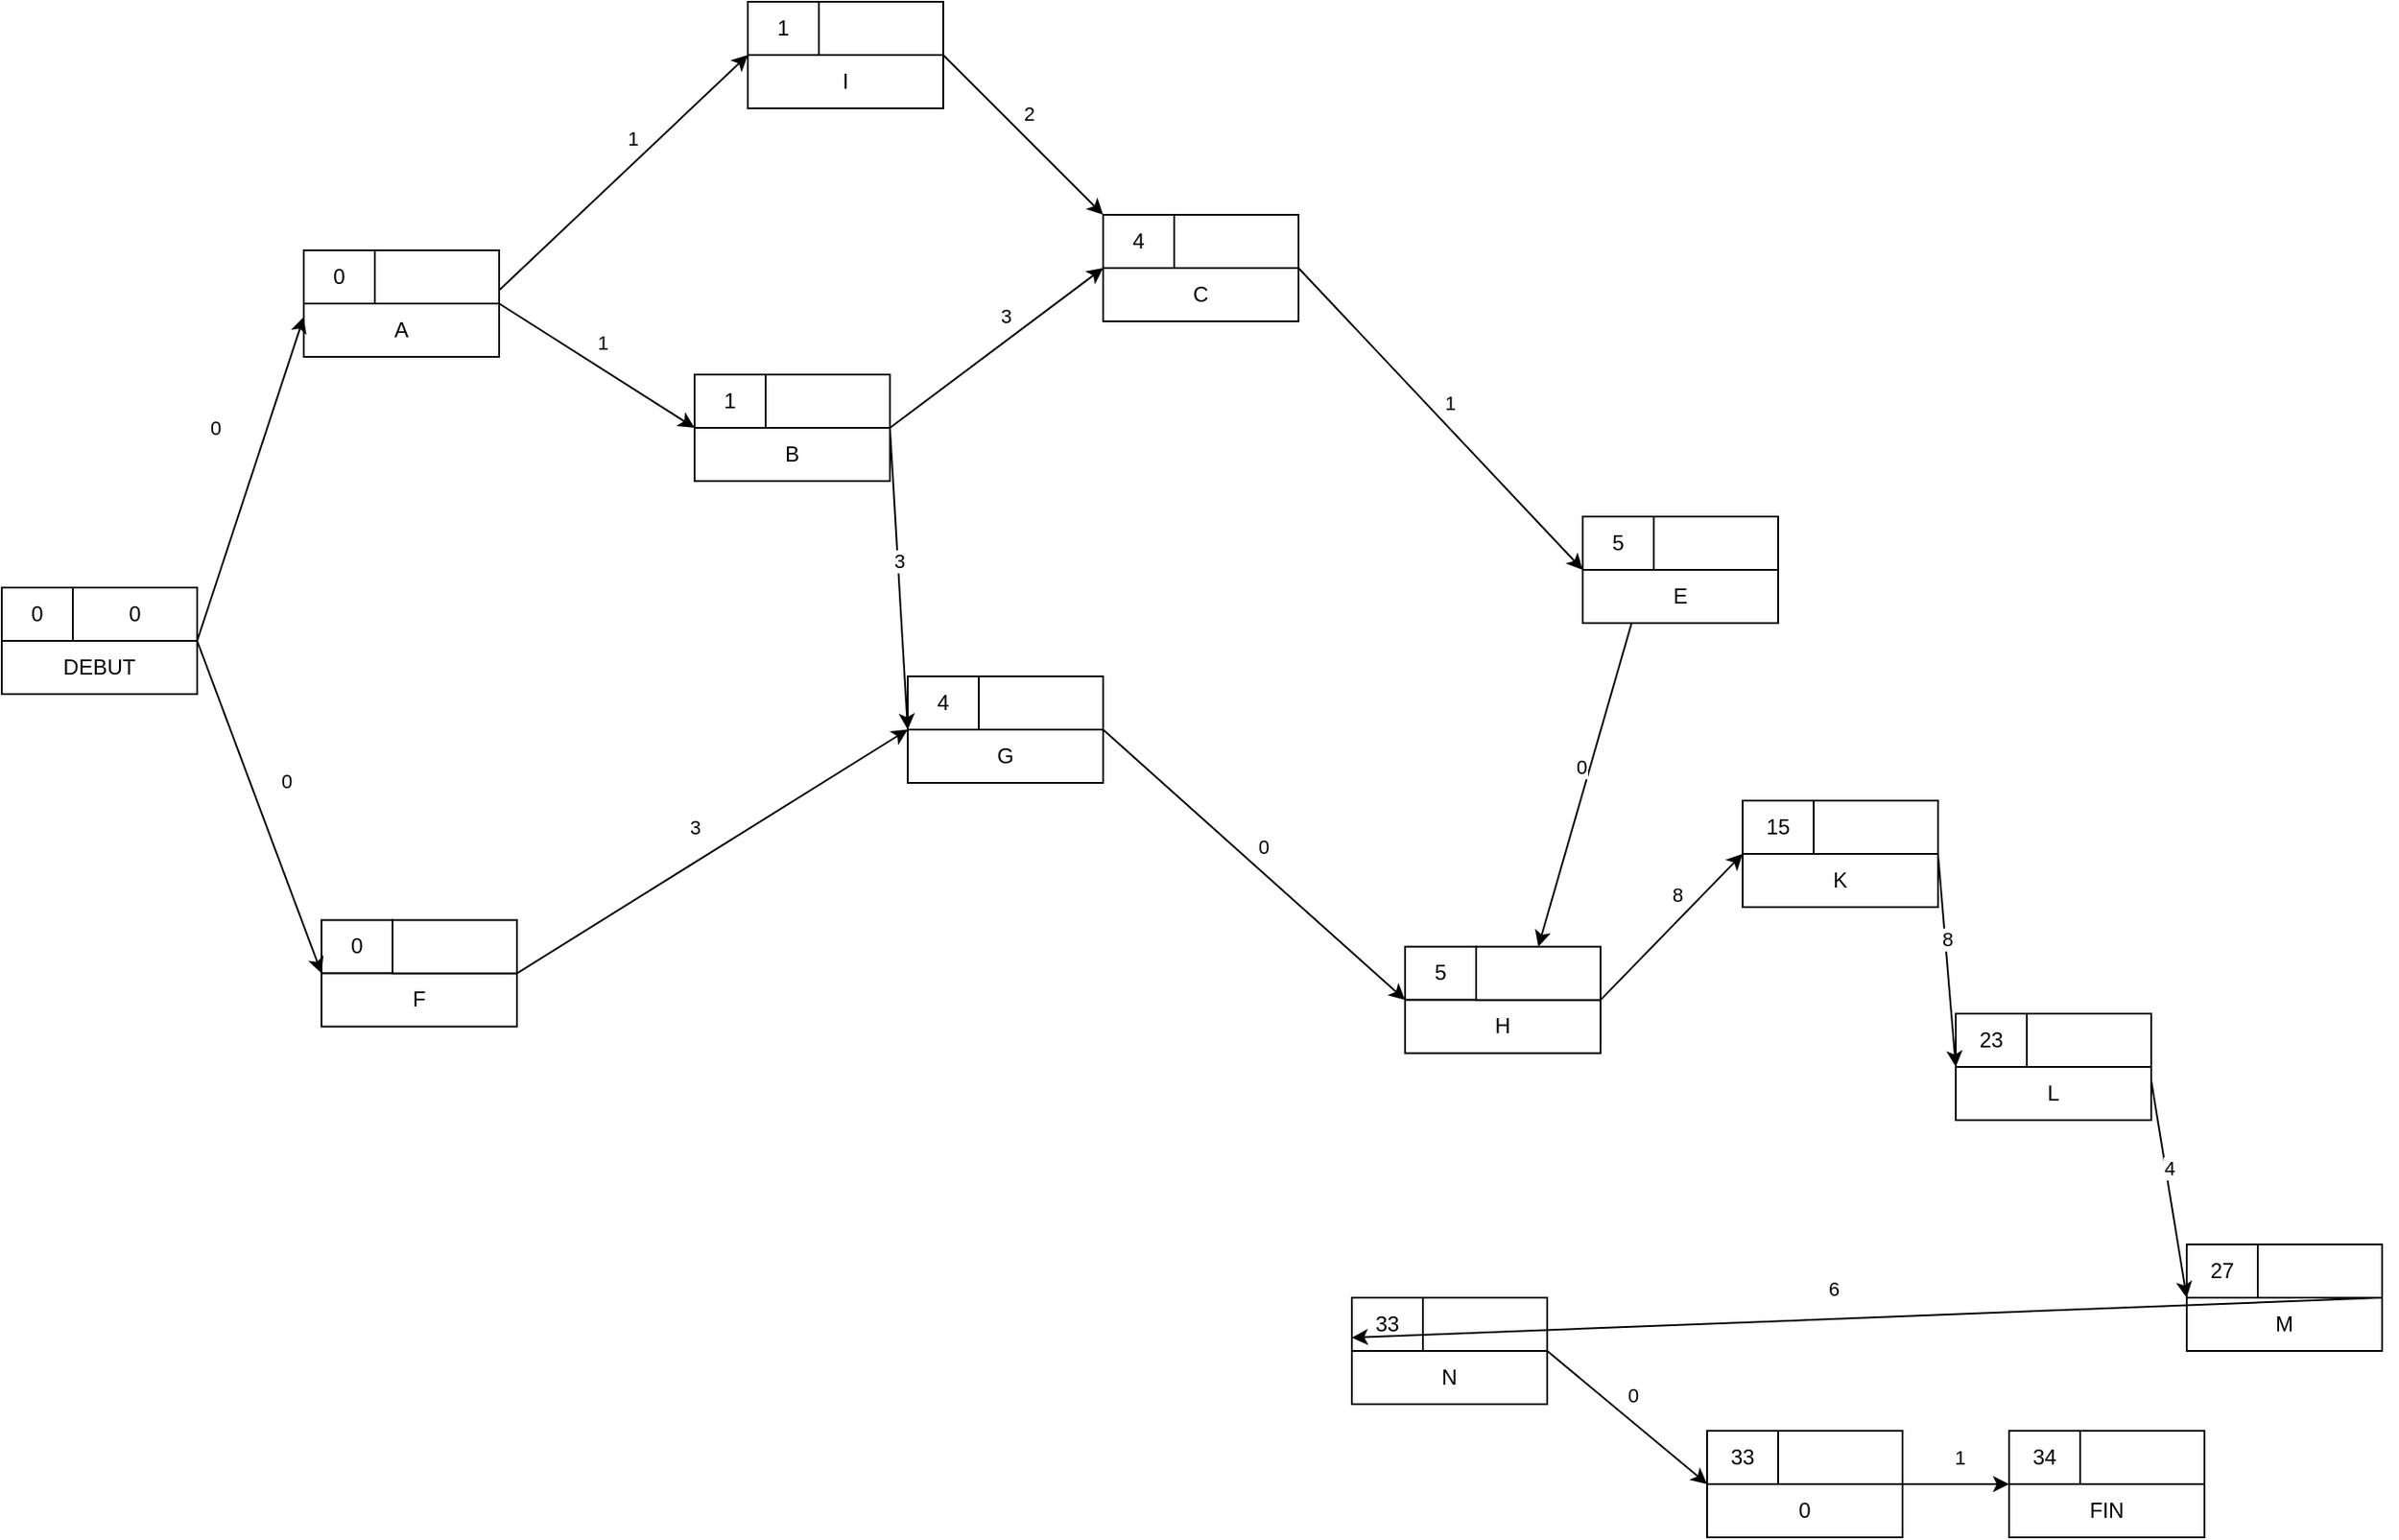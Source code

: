 <mxfile version="24.4.9" type="github">
  <diagram name="Page-1" id="2H29EWDQLwBMjzJSIUJ8">
    <mxGraphModel dx="653" dy="1885" grid="1" gridSize="10" guides="1" tooltips="1" connect="1" arrows="1" fold="1" page="1" pageScale="1" pageWidth="827" pageHeight="1169" math="0" shadow="0">
      <root>
        <mxCell id="0" />
        <mxCell id="1" parent="0" />
        <mxCell id="uI2IkdQqm4IqA6u9Eot--28" value="0" style="rounded=0;whiteSpace=wrap;html=1;" vertex="1" parent="1">
          <mxGeometry x="80" y="110" width="40" height="30" as="geometry" />
        </mxCell>
        <mxCell id="uI2IkdQqm4IqA6u9Eot--29" value="DEBUT" style="rounded=0;whiteSpace=wrap;html=1;" vertex="1" parent="1">
          <mxGeometry x="80" y="140" width="110" height="30" as="geometry" />
        </mxCell>
        <mxCell id="uI2IkdQqm4IqA6u9Eot--30" value="0" style="rounded=0;whiteSpace=wrap;html=1;" vertex="1" parent="1">
          <mxGeometry x="120" y="110" width="70" height="30" as="geometry" />
        </mxCell>
        <mxCell id="uI2IkdQqm4IqA6u9Eot--61" value="0" style="rounded=0;whiteSpace=wrap;html=1;" vertex="1" parent="1">
          <mxGeometry x="250" y="-80" width="40" height="30" as="geometry" />
        </mxCell>
        <mxCell id="uI2IkdQqm4IqA6u9Eot--62" value="A" style="rounded=0;whiteSpace=wrap;html=1;" vertex="1" parent="1">
          <mxGeometry x="250" y="-50" width="110" height="30" as="geometry" />
        </mxCell>
        <mxCell id="uI2IkdQqm4IqA6u9Eot--63" value="" style="rounded=0;whiteSpace=wrap;html=1;" vertex="1" parent="1">
          <mxGeometry x="290" y="-80" width="70" height="30" as="geometry" />
        </mxCell>
        <mxCell id="uI2IkdQqm4IqA6u9Eot--64" value="0" style="rounded=0;whiteSpace=wrap;html=1;" vertex="1" parent="1">
          <mxGeometry x="260" y="297.29" width="40" height="30" as="geometry" />
        </mxCell>
        <mxCell id="uI2IkdQqm4IqA6u9Eot--65" value="F" style="rounded=0;whiteSpace=wrap;html=1;" vertex="1" parent="1">
          <mxGeometry x="260" y="327.29" width="110" height="30" as="geometry" />
        </mxCell>
        <mxCell id="uI2IkdQqm4IqA6u9Eot--66" value="" style="rounded=0;whiteSpace=wrap;html=1;" vertex="1" parent="1">
          <mxGeometry x="300" y="297.29" width="70" height="30" as="geometry" />
        </mxCell>
        <mxCell id="uI2IkdQqm4IqA6u9Eot--67" value="1" style="rounded=0;whiteSpace=wrap;html=1;" vertex="1" parent="1">
          <mxGeometry x="470" y="-10" width="40" height="30" as="geometry" />
        </mxCell>
        <mxCell id="uI2IkdQqm4IqA6u9Eot--68" value="B" style="rounded=0;whiteSpace=wrap;html=1;" vertex="1" parent="1">
          <mxGeometry x="470" y="20" width="110" height="30" as="geometry" />
        </mxCell>
        <mxCell id="uI2IkdQqm4IqA6u9Eot--69" value="" style="rounded=0;whiteSpace=wrap;html=1;" vertex="1" parent="1">
          <mxGeometry x="510" y="-10" width="70" height="30" as="geometry" />
        </mxCell>
        <mxCell id="uI2IkdQqm4IqA6u9Eot--70" value="4" style="rounded=0;whiteSpace=wrap;html=1;" vertex="1" parent="1">
          <mxGeometry x="590" y="160" width="40" height="30" as="geometry" />
        </mxCell>
        <mxCell id="uI2IkdQqm4IqA6u9Eot--71" value="G" style="rounded=0;whiteSpace=wrap;html=1;" vertex="1" parent="1">
          <mxGeometry x="590" y="190" width="110" height="30" as="geometry" />
        </mxCell>
        <mxCell id="uI2IkdQqm4IqA6u9Eot--72" value="" style="rounded=0;whiteSpace=wrap;html=1;" vertex="1" parent="1">
          <mxGeometry x="630" y="160" width="70" height="30" as="geometry" />
        </mxCell>
        <mxCell id="uI2IkdQqm4IqA6u9Eot--73" value="4" style="rounded=0;whiteSpace=wrap;html=1;" vertex="1" parent="1">
          <mxGeometry x="700" y="-100" width="40" height="30" as="geometry" />
        </mxCell>
        <mxCell id="uI2IkdQqm4IqA6u9Eot--74" value="C" style="rounded=0;whiteSpace=wrap;html=1;" vertex="1" parent="1">
          <mxGeometry x="700" y="-70" width="110" height="30" as="geometry" />
        </mxCell>
        <mxCell id="uI2IkdQqm4IqA6u9Eot--75" value="" style="rounded=0;whiteSpace=wrap;html=1;" vertex="1" parent="1">
          <mxGeometry x="740" y="-100" width="70" height="30" as="geometry" />
        </mxCell>
        <mxCell id="uI2IkdQqm4IqA6u9Eot--79" value="" style="endArrow=classic;html=1;rounded=0;exitX=1;exitY=0;exitDx=0;exitDy=0;entryX=0;entryY=1;entryDx=0;entryDy=0;" edge="1" parent="1" source="uI2IkdQqm4IqA6u9Eot--62" target="uI2IkdQqm4IqA6u9Eot--67">
          <mxGeometry width="50" height="50" relative="1" as="geometry">
            <mxPoint x="430" y="100" as="sourcePoint" />
            <mxPoint x="480" y="50" as="targetPoint" />
          </mxGeometry>
        </mxCell>
        <mxCell id="uI2IkdQqm4IqA6u9Eot--80" value="1" style="edgeLabel;html=1;align=center;verticalAlign=middle;resizable=0;points=[];" vertex="1" connectable="0" parent="uI2IkdQqm4IqA6u9Eot--79">
          <mxGeometry x="0.066" y="-1" relative="1" as="geometry">
            <mxPoint y="-16" as="offset" />
          </mxGeometry>
        </mxCell>
        <mxCell id="uI2IkdQqm4IqA6u9Eot--81" value="" style="endArrow=classic;html=1;rounded=0;exitX=1;exitY=1;exitDx=0;exitDy=0;entryX=0;entryY=0;entryDx=0;entryDy=0;" edge="1" parent="1" source="uI2IkdQqm4IqA6u9Eot--66" target="uI2IkdQqm4IqA6u9Eot--71">
          <mxGeometry width="50" height="50" relative="1" as="geometry">
            <mxPoint x="380" y="180" as="sourcePoint" />
            <mxPoint x="490" y="180" as="targetPoint" />
          </mxGeometry>
        </mxCell>
        <mxCell id="uI2IkdQqm4IqA6u9Eot--145" value="3" style="edgeLabel;html=1;align=center;verticalAlign=middle;resizable=0;points=[];" vertex="1" connectable="0" parent="uI2IkdQqm4IqA6u9Eot--81">
          <mxGeometry x="0.041" relative="1" as="geometry">
            <mxPoint x="-15" y="-11" as="offset" />
          </mxGeometry>
        </mxCell>
        <mxCell id="uI2IkdQqm4IqA6u9Eot--83" value="23" style="rounded=0;whiteSpace=wrap;html=1;" vertex="1" parent="1">
          <mxGeometry x="1180" y="350" width="40" height="30" as="geometry" />
        </mxCell>
        <mxCell id="uI2IkdQqm4IqA6u9Eot--84" value="L" style="rounded=0;whiteSpace=wrap;html=1;" vertex="1" parent="1">
          <mxGeometry x="1180" y="380" width="110" height="30" as="geometry" />
        </mxCell>
        <mxCell id="uI2IkdQqm4IqA6u9Eot--85" value="" style="rounded=0;whiteSpace=wrap;html=1;" vertex="1" parent="1">
          <mxGeometry x="1220" y="350" width="70" height="30" as="geometry" />
        </mxCell>
        <mxCell id="uI2IkdQqm4IqA6u9Eot--86" value="27" style="rounded=0;whiteSpace=wrap;html=1;" vertex="1" parent="1">
          <mxGeometry x="1310" y="480" width="40" height="30" as="geometry" />
        </mxCell>
        <mxCell id="uI2IkdQqm4IqA6u9Eot--87" value="M" style="rounded=0;whiteSpace=wrap;html=1;" vertex="1" parent="1">
          <mxGeometry x="1310" y="510" width="110" height="30" as="geometry" />
        </mxCell>
        <mxCell id="uI2IkdQqm4IqA6u9Eot--88" value="" style="rounded=0;whiteSpace=wrap;html=1;" vertex="1" parent="1">
          <mxGeometry x="1350" y="480" width="70" height="30" as="geometry" />
        </mxCell>
        <mxCell id="uI2IkdQqm4IqA6u9Eot--89" value="" style="endArrow=classic;html=1;rounded=0;exitX=1;exitY=1;exitDx=0;exitDy=0;entryX=0;entryY=0;entryDx=0;entryDy=0;" edge="1" parent="1" source="uI2IkdQqm4IqA6u9Eot--69" target="uI2IkdQqm4IqA6u9Eot--71">
          <mxGeometry width="50" height="50" relative="1" as="geometry">
            <mxPoint x="390" y="200" as="sourcePoint" />
            <mxPoint x="705" y="170" as="targetPoint" />
          </mxGeometry>
        </mxCell>
        <mxCell id="uI2IkdQqm4IqA6u9Eot--90" value="3" style="edgeLabel;html=1;align=center;verticalAlign=middle;resizable=0;points=[];" vertex="1" connectable="0" parent="uI2IkdQqm4IqA6u9Eot--89">
          <mxGeometry x="0.066" y="-1" relative="1" as="geometry">
            <mxPoint y="-16" as="offset" />
          </mxGeometry>
        </mxCell>
        <mxCell id="uI2IkdQqm4IqA6u9Eot--91" value="" style="endArrow=classic;html=1;rounded=0;exitX=1;exitY=1;exitDx=0;exitDy=0;entryX=0;entryY=0;entryDx=0;entryDy=0;" edge="1" parent="1" source="uI2IkdQqm4IqA6u9Eot--69" target="uI2IkdQqm4IqA6u9Eot--74">
          <mxGeometry width="50" height="50" relative="1" as="geometry">
            <mxPoint x="610" y="110" as="sourcePoint" />
            <mxPoint x="705" y="170" as="targetPoint" />
          </mxGeometry>
        </mxCell>
        <mxCell id="uI2IkdQqm4IqA6u9Eot--92" value="3" style="edgeLabel;html=1;align=center;verticalAlign=middle;resizable=0;points=[];" vertex="1" connectable="0" parent="uI2IkdQqm4IqA6u9Eot--91">
          <mxGeometry x="0.066" y="-1" relative="1" as="geometry">
            <mxPoint y="-16" as="offset" />
          </mxGeometry>
        </mxCell>
        <mxCell id="uI2IkdQqm4IqA6u9Eot--93" value="5" style="rounded=0;whiteSpace=wrap;html=1;" vertex="1" parent="1">
          <mxGeometry x="970" y="70" width="40" height="30" as="geometry" />
        </mxCell>
        <mxCell id="uI2IkdQqm4IqA6u9Eot--94" value="E" style="rounded=0;whiteSpace=wrap;html=1;" vertex="1" parent="1">
          <mxGeometry x="970" y="100" width="110" height="30" as="geometry" />
        </mxCell>
        <mxCell id="uI2IkdQqm4IqA6u9Eot--95" value="" style="rounded=0;whiteSpace=wrap;html=1;" vertex="1" parent="1">
          <mxGeometry x="1010" y="70" width="70" height="30" as="geometry" />
        </mxCell>
        <mxCell id="uI2IkdQqm4IqA6u9Eot--96" value="1" style="rounded=0;whiteSpace=wrap;html=1;" vertex="1" parent="1">
          <mxGeometry x="500" y="-220" width="40" height="30" as="geometry" />
        </mxCell>
        <mxCell id="uI2IkdQqm4IqA6u9Eot--97" value="I" style="rounded=0;whiteSpace=wrap;html=1;" vertex="1" parent="1">
          <mxGeometry x="500" y="-190" width="110" height="30" as="geometry" />
        </mxCell>
        <mxCell id="uI2IkdQqm4IqA6u9Eot--98" value="" style="rounded=0;whiteSpace=wrap;html=1;" vertex="1" parent="1">
          <mxGeometry x="540" y="-220" width="70" height="30" as="geometry" />
        </mxCell>
        <mxCell id="uI2IkdQqm4IqA6u9Eot--99" value="" style="endArrow=classic;html=1;rounded=0;exitX=1;exitY=1;exitDx=0;exitDy=0;entryX=0;entryY=0;entryDx=0;entryDy=0;" edge="1" parent="1" source="uI2IkdQqm4IqA6u9Eot--98" target="uI2IkdQqm4IqA6u9Eot--73">
          <mxGeometry width="50" height="50" relative="1" as="geometry">
            <mxPoint x="569.59" y="-172.38" as="sourcePoint" />
            <mxPoint x="729.59" y="-112.38" as="targetPoint" />
          </mxGeometry>
        </mxCell>
        <mxCell id="uI2IkdQqm4IqA6u9Eot--100" value="2" style="edgeLabel;html=1;align=center;verticalAlign=middle;resizable=0;points=[];" vertex="1" connectable="0" parent="uI2IkdQqm4IqA6u9Eot--99">
          <mxGeometry x="0.066" y="-1" relative="1" as="geometry">
            <mxPoint y="-16" as="offset" />
          </mxGeometry>
        </mxCell>
        <mxCell id="uI2IkdQqm4IqA6u9Eot--101" value="" style="endArrow=classic;html=1;rounded=0;exitX=1;exitY=0;exitDx=0;exitDy=0;entryX=0;entryY=0;entryDx=0;entryDy=0;" edge="1" parent="1" source="uI2IkdQqm4IqA6u9Eot--74" target="uI2IkdQqm4IqA6u9Eot--94">
          <mxGeometry width="50" height="50" relative="1" as="geometry">
            <mxPoint x="820" y="70" as="sourcePoint" />
            <mxPoint x="920" y="10" as="targetPoint" />
          </mxGeometry>
        </mxCell>
        <mxCell id="uI2IkdQqm4IqA6u9Eot--102" value="1" style="edgeLabel;html=1;align=center;verticalAlign=middle;resizable=0;points=[];" vertex="1" connectable="0" parent="uI2IkdQqm4IqA6u9Eot--101">
          <mxGeometry x="0.066" y="-1" relative="1" as="geometry">
            <mxPoint y="-16" as="offset" />
          </mxGeometry>
        </mxCell>
        <mxCell id="uI2IkdQqm4IqA6u9Eot--103" value="5" style="rounded=0;whiteSpace=wrap;html=1;" vertex="1" parent="1">
          <mxGeometry x="870" y="312.29" width="40" height="30" as="geometry" />
        </mxCell>
        <mxCell id="uI2IkdQqm4IqA6u9Eot--104" value="H" style="rounded=0;whiteSpace=wrap;html=1;" vertex="1" parent="1">
          <mxGeometry x="870" y="342.29" width="110" height="30" as="geometry" />
        </mxCell>
        <mxCell id="uI2IkdQqm4IqA6u9Eot--105" value="" style="rounded=0;whiteSpace=wrap;html=1;" vertex="1" parent="1">
          <mxGeometry x="910" y="312.29" width="70" height="30" as="geometry" />
        </mxCell>
        <mxCell id="uI2IkdQqm4IqA6u9Eot--106" value="15" style="rounded=0;whiteSpace=wrap;html=1;" vertex="1" parent="1">
          <mxGeometry x="1060" y="230" width="40" height="30" as="geometry" />
        </mxCell>
        <mxCell id="uI2IkdQqm4IqA6u9Eot--107" value="K" style="rounded=0;whiteSpace=wrap;html=1;" vertex="1" parent="1">
          <mxGeometry x="1060" y="260" width="110" height="30" as="geometry" />
        </mxCell>
        <mxCell id="uI2IkdQqm4IqA6u9Eot--108" value="" style="rounded=0;whiteSpace=wrap;html=1;" vertex="1" parent="1">
          <mxGeometry x="1100" y="230" width="70" height="30" as="geometry" />
        </mxCell>
        <mxCell id="uI2IkdQqm4IqA6u9Eot--109" value="" style="endArrow=classic;html=1;rounded=0;exitX=1;exitY=0;exitDx=0;exitDy=0;entryX=0;entryY=1;entryDx=0;entryDy=0;" edge="1" parent="1" source="uI2IkdQqm4IqA6u9Eot--71" target="uI2IkdQqm4IqA6u9Eot--103">
          <mxGeometry width="50" height="50" relative="1" as="geometry">
            <mxPoint x="820" y="70" as="sourcePoint" />
            <mxPoint x="930" y="10" as="targetPoint" />
          </mxGeometry>
        </mxCell>
        <mxCell id="uI2IkdQqm4IqA6u9Eot--110" value="0" style="edgeLabel;html=1;align=center;verticalAlign=middle;resizable=0;points=[];" vertex="1" connectable="0" parent="uI2IkdQqm4IqA6u9Eot--109">
          <mxGeometry x="0.066" y="-1" relative="1" as="geometry">
            <mxPoint y="-16" as="offset" />
          </mxGeometry>
        </mxCell>
        <mxCell id="uI2IkdQqm4IqA6u9Eot--111" value="" style="endArrow=classic;html=1;rounded=0;exitX=0.25;exitY=1;exitDx=0;exitDy=0;entryX=0.5;entryY=0;entryDx=0;entryDy=0;" edge="1" parent="1" source="uI2IkdQqm4IqA6u9Eot--94" target="uI2IkdQqm4IqA6u9Eot--105">
          <mxGeometry width="50" height="50" relative="1" as="geometry">
            <mxPoint x="1040" y="10" as="sourcePoint" />
            <mxPoint x="1112" y="100" as="targetPoint" />
          </mxGeometry>
        </mxCell>
        <mxCell id="uI2IkdQqm4IqA6u9Eot--112" value="0" style="edgeLabel;html=1;align=center;verticalAlign=middle;resizable=0;points=[];" vertex="1" connectable="0" parent="uI2IkdQqm4IqA6u9Eot--111">
          <mxGeometry x="0.066" y="-1" relative="1" as="geometry">
            <mxPoint y="-16" as="offset" />
          </mxGeometry>
        </mxCell>
        <mxCell id="uI2IkdQqm4IqA6u9Eot--113" value="33" style="rounded=0;whiteSpace=wrap;html=1;" vertex="1" parent="1">
          <mxGeometry x="840" y="510" width="40" height="30" as="geometry" />
        </mxCell>
        <mxCell id="uI2IkdQqm4IqA6u9Eot--114" value="N" style="rounded=0;whiteSpace=wrap;html=1;" vertex="1" parent="1">
          <mxGeometry x="840" y="540" width="110" height="30" as="geometry" />
        </mxCell>
        <mxCell id="uI2IkdQqm4IqA6u9Eot--115" value="" style="rounded=0;whiteSpace=wrap;html=1;" vertex="1" parent="1">
          <mxGeometry x="880" y="510" width="70" height="30" as="geometry" />
        </mxCell>
        <mxCell id="uI2IkdQqm4IqA6u9Eot--116" value="33" style="rounded=0;whiteSpace=wrap;html=1;" vertex="1" parent="1">
          <mxGeometry x="1040" y="585" width="40" height="30" as="geometry" />
        </mxCell>
        <mxCell id="uI2IkdQqm4IqA6u9Eot--117" value="0" style="rounded=0;whiteSpace=wrap;html=1;" vertex="1" parent="1">
          <mxGeometry x="1040" y="615" width="110" height="30" as="geometry" />
        </mxCell>
        <mxCell id="uI2IkdQqm4IqA6u9Eot--118" value="" style="rounded=0;whiteSpace=wrap;html=1;" vertex="1" parent="1">
          <mxGeometry x="1080" y="585" width="70" height="30" as="geometry" />
        </mxCell>
        <mxCell id="uI2IkdQqm4IqA6u9Eot--119" value="" style="endArrow=classic;html=1;rounded=0;exitX=1;exitY=0;exitDx=0;exitDy=0;entryX=0;entryY=0;entryDx=0;entryDy=0;" edge="1" parent="1" source="uI2IkdQqm4IqA6u9Eot--104" target="uI2IkdQqm4IqA6u9Eot--107">
          <mxGeometry width="50" height="50" relative="1" as="geometry">
            <mxPoint x="915" y="250" as="sourcePoint" />
            <mxPoint x="1120" y="295" as="targetPoint" />
          </mxGeometry>
        </mxCell>
        <mxCell id="uI2IkdQqm4IqA6u9Eot--120" value="8" style="edgeLabel;html=1;align=center;verticalAlign=middle;resizable=0;points=[];" vertex="1" connectable="0" parent="uI2IkdQqm4IqA6u9Eot--119">
          <mxGeometry x="0.066" y="-1" relative="1" as="geometry">
            <mxPoint y="-16" as="offset" />
          </mxGeometry>
        </mxCell>
        <mxCell id="uI2IkdQqm4IqA6u9Eot--121" value="" style="endArrow=classic;html=1;rounded=0;exitX=1;exitY=0;exitDx=0;exitDy=0;entryX=0;entryY=0;entryDx=0;entryDy=0;" edge="1" parent="1" source="uI2IkdQqm4IqA6u9Eot--107" target="uI2IkdQqm4IqA6u9Eot--84">
          <mxGeometry width="50" height="50" relative="1" as="geometry">
            <mxPoint x="1000" y="225" as="sourcePoint" />
            <mxPoint x="1070" y="270" as="targetPoint" />
          </mxGeometry>
        </mxCell>
        <mxCell id="uI2IkdQqm4IqA6u9Eot--122" value="8" style="edgeLabel;html=1;align=center;verticalAlign=middle;resizable=0;points=[];" vertex="1" connectable="0" parent="uI2IkdQqm4IqA6u9Eot--121">
          <mxGeometry x="0.066" y="-1" relative="1" as="geometry">
            <mxPoint y="-16" as="offset" />
          </mxGeometry>
        </mxCell>
        <mxCell id="uI2IkdQqm4IqA6u9Eot--123" value="" style="endArrow=classic;html=1;rounded=0;exitX=1;exitY=0.25;exitDx=0;exitDy=0;entryX=0;entryY=0;entryDx=0;entryDy=0;" edge="1" parent="1" source="uI2IkdQqm4IqA6u9Eot--84" target="uI2IkdQqm4IqA6u9Eot--87">
          <mxGeometry width="50" height="50" relative="1" as="geometry">
            <mxPoint x="1120" y="320" as="sourcePoint" />
            <mxPoint x="1190" y="390" as="targetPoint" />
          </mxGeometry>
        </mxCell>
        <mxCell id="uI2IkdQqm4IqA6u9Eot--124" value="4" style="edgeLabel;html=1;align=center;verticalAlign=middle;resizable=0;points=[];" vertex="1" connectable="0" parent="uI2IkdQqm4IqA6u9Eot--123">
          <mxGeometry x="0.066" y="-1" relative="1" as="geometry">
            <mxPoint y="-16" as="offset" />
          </mxGeometry>
        </mxCell>
        <mxCell id="uI2IkdQqm4IqA6u9Eot--125" value="" style="endArrow=classic;html=1;rounded=0;exitX=1;exitY=0;exitDx=0;exitDy=0;entryX=0;entryY=0.75;entryDx=0;entryDy=0;" edge="1" parent="1" source="uI2IkdQqm4IqA6u9Eot--87" target="uI2IkdQqm4IqA6u9Eot--113">
          <mxGeometry width="50" height="50" relative="1" as="geometry">
            <mxPoint x="1490" y="338" as="sourcePoint" />
            <mxPoint x="1530" y="390" as="targetPoint" />
          </mxGeometry>
        </mxCell>
        <mxCell id="uI2IkdQqm4IqA6u9Eot--126" value="6" style="edgeLabel;html=1;align=center;verticalAlign=middle;resizable=0;points=[];" vertex="1" connectable="0" parent="uI2IkdQqm4IqA6u9Eot--125">
          <mxGeometry x="0.066" y="-1" relative="1" as="geometry">
            <mxPoint y="-16" as="offset" />
          </mxGeometry>
        </mxCell>
        <mxCell id="uI2IkdQqm4IqA6u9Eot--129" value="" style="endArrow=classic;html=1;rounded=0;exitX=1;exitY=0;exitDx=0;exitDy=0;entryX=0;entryY=0;entryDx=0;entryDy=0;" edge="1" parent="1" source="uI2IkdQqm4IqA6u9Eot--114" target="uI2IkdQqm4IqA6u9Eot--117">
          <mxGeometry width="50" height="50" relative="1" as="geometry">
            <mxPoint x="760" y="535" as="sourcePoint" />
            <mxPoint x="850" y="543" as="targetPoint" />
          </mxGeometry>
        </mxCell>
        <mxCell id="uI2IkdQqm4IqA6u9Eot--130" value="0" style="edgeLabel;html=1;align=center;verticalAlign=middle;resizable=0;points=[];" vertex="1" connectable="0" parent="uI2IkdQqm4IqA6u9Eot--129">
          <mxGeometry x="0.066" y="-1" relative="1" as="geometry">
            <mxPoint y="-16" as="offset" />
          </mxGeometry>
        </mxCell>
        <mxCell id="uI2IkdQqm4IqA6u9Eot--131" value="34" style="rounded=0;whiteSpace=wrap;html=1;" vertex="1" parent="1">
          <mxGeometry x="1210" y="585" width="40" height="30" as="geometry" />
        </mxCell>
        <mxCell id="uI2IkdQqm4IqA6u9Eot--132" value="FIN" style="rounded=0;whiteSpace=wrap;html=1;" vertex="1" parent="1">
          <mxGeometry x="1210" y="615" width="110" height="30" as="geometry" />
        </mxCell>
        <mxCell id="uI2IkdQqm4IqA6u9Eot--133" value="" style="rounded=0;whiteSpace=wrap;html=1;" vertex="1" parent="1">
          <mxGeometry x="1250" y="585" width="70" height="30" as="geometry" />
        </mxCell>
        <mxCell id="uI2IkdQqm4IqA6u9Eot--139" value="" style="endArrow=classic;html=1;rounded=0;exitX=1;exitY=1;exitDx=0;exitDy=0;entryX=0;entryY=0;entryDx=0;entryDy=0;" edge="1" parent="1" source="uI2IkdQqm4IqA6u9Eot--118" target="uI2IkdQqm4IqA6u9Eot--132">
          <mxGeometry width="50" height="50" relative="1" as="geometry">
            <mxPoint x="1120" y="585" as="sourcePoint" />
            <mxPoint x="1210" y="660" as="targetPoint" />
          </mxGeometry>
        </mxCell>
        <mxCell id="uI2IkdQqm4IqA6u9Eot--140" value="1" style="edgeLabel;html=1;align=center;verticalAlign=middle;resizable=0;points=[];" vertex="1" connectable="0" parent="uI2IkdQqm4IqA6u9Eot--139">
          <mxGeometry x="0.066" y="-1" relative="1" as="geometry">
            <mxPoint y="-16" as="offset" />
          </mxGeometry>
        </mxCell>
        <mxCell id="uI2IkdQqm4IqA6u9Eot--141" value="" style="endArrow=classic;html=1;rounded=0;exitX=1;exitY=1;exitDx=0;exitDy=0;entryX=0;entryY=0.25;entryDx=0;entryDy=0;" edge="1" parent="1" source="uI2IkdQqm4IqA6u9Eot--30" target="uI2IkdQqm4IqA6u9Eot--62">
          <mxGeometry width="50" height="50" relative="1" as="geometry">
            <mxPoint x="390" y="110" as="sourcePoint" />
            <mxPoint x="500" y="110" as="targetPoint" />
          </mxGeometry>
        </mxCell>
        <mxCell id="uI2IkdQqm4IqA6u9Eot--142" value="0" style="edgeLabel;html=1;align=center;verticalAlign=middle;resizable=0;points=[];" vertex="1" connectable="0" parent="uI2IkdQqm4IqA6u9Eot--141">
          <mxGeometry x="0.066" y="-1" relative="1" as="geometry">
            <mxPoint x="-23" y="-23" as="offset" />
          </mxGeometry>
        </mxCell>
        <mxCell id="uI2IkdQqm4IqA6u9Eot--143" value="" style="endArrow=classic;html=1;rounded=0;exitX=1;exitY=0;exitDx=0;exitDy=0;entryX=0;entryY=1;entryDx=0;entryDy=0;" edge="1" parent="1" source="uI2IkdQqm4IqA6u9Eot--29" target="uI2IkdQqm4IqA6u9Eot--64">
          <mxGeometry width="50" height="50" relative="1" as="geometry">
            <mxPoint x="400" y="120" as="sourcePoint" />
            <mxPoint x="510" y="120" as="targetPoint" />
          </mxGeometry>
        </mxCell>
        <mxCell id="uI2IkdQqm4IqA6u9Eot--144" value="0" style="edgeLabel;html=1;align=center;verticalAlign=middle;resizable=0;points=[];" vertex="1" connectable="0" parent="uI2IkdQqm4IqA6u9Eot--143">
          <mxGeometry x="0.066" y="-1" relative="1" as="geometry">
            <mxPoint x="13" y="-21" as="offset" />
          </mxGeometry>
        </mxCell>
        <mxCell id="uI2IkdQqm4IqA6u9Eot--147" value="" style="endArrow=classic;html=1;rounded=0;exitX=1;exitY=0.75;exitDx=0;exitDy=0;entryX=0;entryY=1;entryDx=0;entryDy=0;" edge="1" parent="1" source="uI2IkdQqm4IqA6u9Eot--63" target="uI2IkdQqm4IqA6u9Eot--96">
          <mxGeometry width="50" height="50" relative="1" as="geometry">
            <mxPoint x="370" y="-40" as="sourcePoint" />
            <mxPoint x="480" y="30" as="targetPoint" />
          </mxGeometry>
        </mxCell>
        <mxCell id="uI2IkdQqm4IqA6u9Eot--148" value="1" style="edgeLabel;html=1;align=center;verticalAlign=middle;resizable=0;points=[];" vertex="1" connectable="0" parent="uI2IkdQqm4IqA6u9Eot--147">
          <mxGeometry x="0.066" y="-1" relative="1" as="geometry">
            <mxPoint y="-16" as="offset" />
          </mxGeometry>
        </mxCell>
      </root>
    </mxGraphModel>
  </diagram>
</mxfile>
